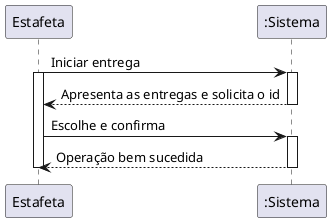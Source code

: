 @startuml
Estafeta-> ":Sistema": Iniciar entrega
activate ":Sistema"
activate Estafeta
":Sistema"-->Estafeta: Apresenta as entregas e solicita o id
deactivate ":Sistema"
Estafeta-> ":Sistema": Escolhe e confirma
activate ":Sistema"
":Sistema"-->Estafeta: Operação bem sucedida
deactivate ":Sistema"
deactivate Estafeta

@enduml